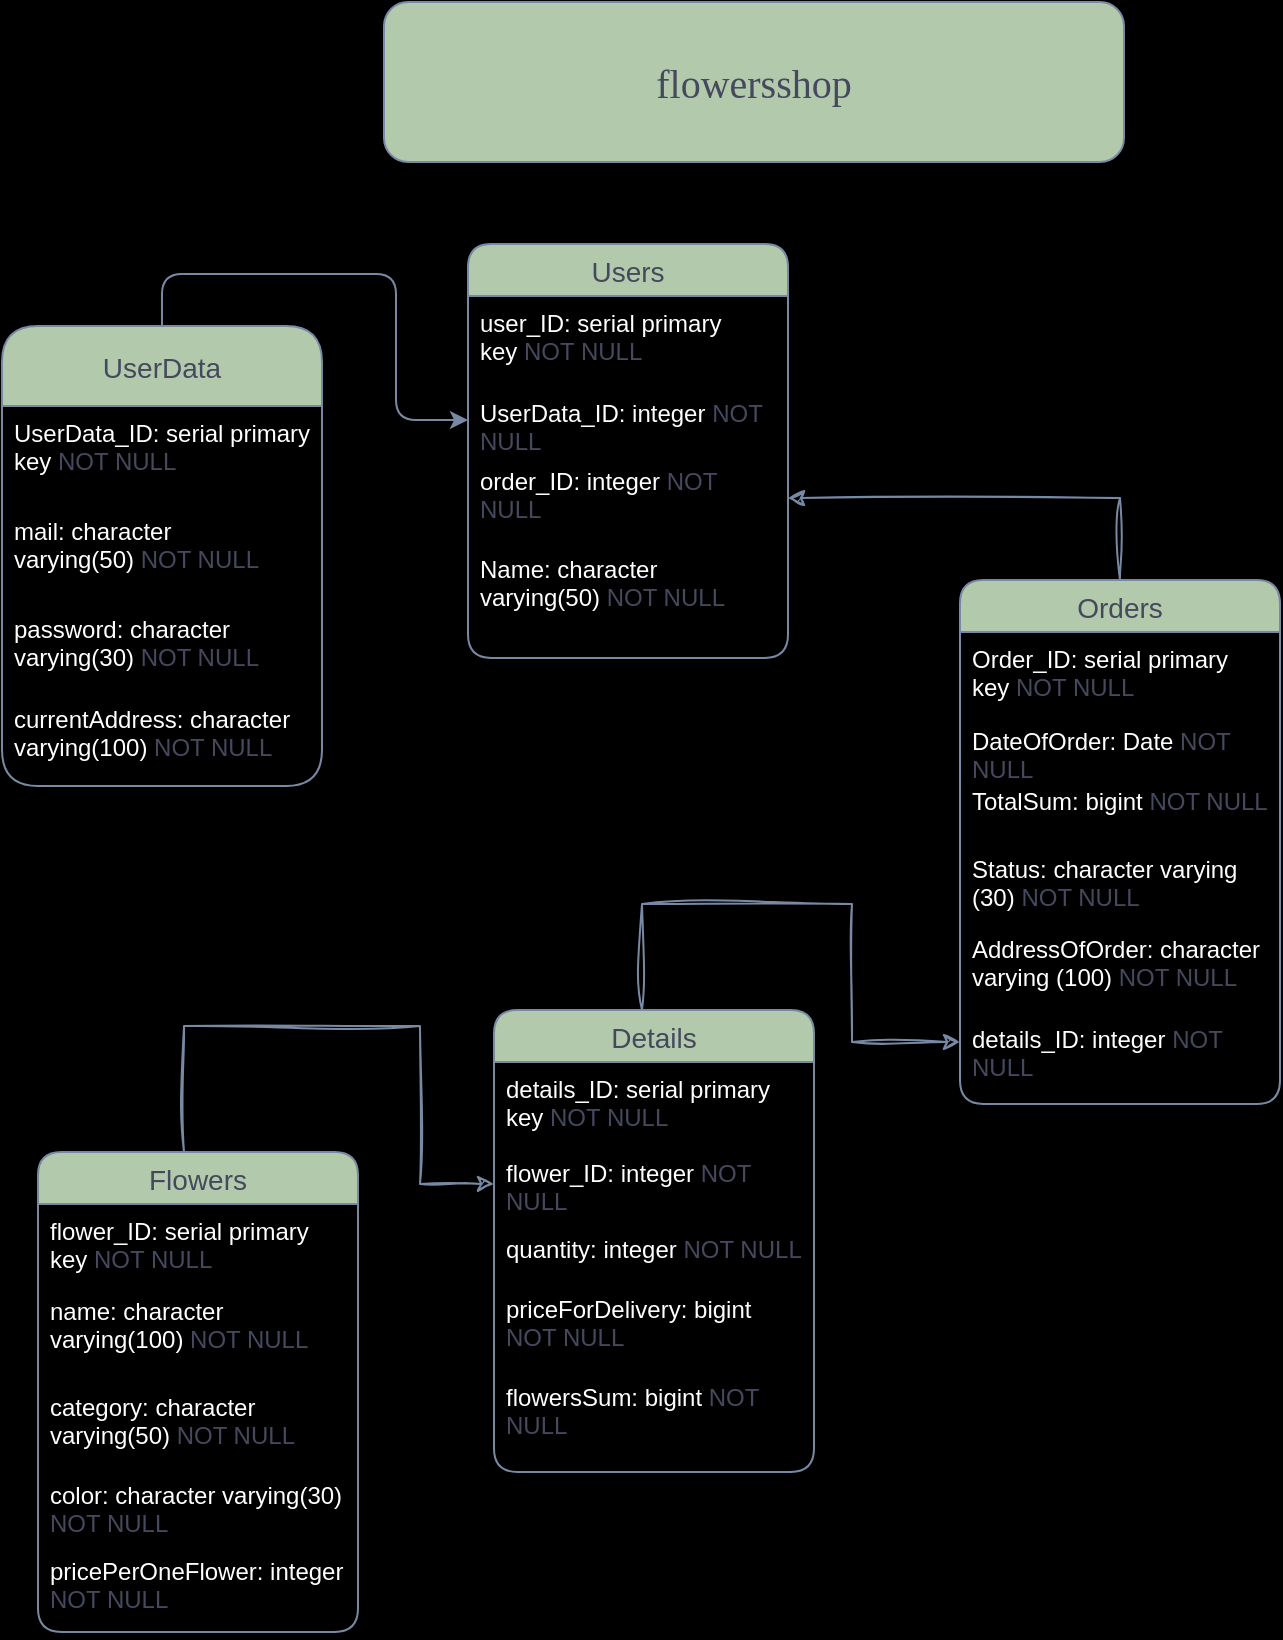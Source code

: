 <mxfile version="21.7.2" type="device">
  <diagram name="Страница — 1" id="4s7IlvpWQAUSDQYPORW6">
    <mxGraphModel dx="1778" dy="1404" grid="0" gridSize="10" guides="1" tooltips="1" connect="1" arrows="1" fold="1" page="1" pageScale="1" pageWidth="827" pageHeight="1169" background="#000000" math="0" shadow="0">
      <root>
        <mxCell id="0" />
        <mxCell id="1" parent="0" />
        <mxCell id="m3Bp69-0VZinPHN6RWEW-41" value="Users" style="swimlane;fontStyle=0;childLayout=stackLayout;horizontal=1;startSize=26;horizontalStack=0;resizeParent=1;resizeParentMax=0;resizeLast=0;collapsible=1;marginBottom=0;align=center;fontSize=14;labelBackgroundColor=none;fillColor=#B2C9AB;strokeColor=#788AA3;fontColor=#46495D;rounded=1;" vertex="1" parent="1">
          <mxGeometry x="-198" y="151" width="160" height="207" as="geometry" />
        </mxCell>
        <mxCell id="m3Bp69-0VZinPHN6RWEW-43" value="&lt;font color=&quot;#ffffff&quot;&gt;user_ID: serial primary key&amp;nbsp;&lt;/font&gt;NOT NULL" style="text;strokeColor=none;fillColor=none;spacingLeft=4;spacingRight=4;overflow=hidden;rotatable=0;points=[[0,0.5],[1,0.5]];portConstraint=eastwest;fontSize=12;whiteSpace=wrap;html=1;labelBackgroundColor=none;fontColor=#46495D;rounded=1;" vertex="1" parent="m3Bp69-0VZinPHN6RWEW-41">
          <mxGeometry y="26" width="160" height="45" as="geometry" />
        </mxCell>
        <mxCell id="m3Bp69-0VZinPHN6RWEW-44" value="&lt;font color=&quot;#ffffff&quot;&gt;UserData_ID: integer&amp;nbsp;&lt;/font&gt;NOT NULL" style="text;strokeColor=none;fillColor=none;spacingLeft=4;spacingRight=4;overflow=hidden;rotatable=0;points=[[0,0.5],[1,0.5]];portConstraint=eastwest;fontSize=12;whiteSpace=wrap;html=1;labelBackgroundColor=none;fontColor=#46495D;rounded=1;" vertex="1" parent="m3Bp69-0VZinPHN6RWEW-41">
          <mxGeometry y="71" width="160" height="34" as="geometry" />
        </mxCell>
        <mxCell id="m3Bp69-0VZinPHN6RWEW-119" value="&lt;font color=&quot;#ffffff&quot;&gt;order_ID: integer&amp;nbsp;&lt;/font&gt;NOT NULL" style="text;strokeColor=none;fillColor=none;spacingLeft=4;spacingRight=4;overflow=hidden;rotatable=0;points=[[0,0.5],[1,0.5]];portConstraint=eastwest;fontSize=12;whiteSpace=wrap;html=1;labelBackgroundColor=none;fontColor=#46495D;rounded=1;" vertex="1" parent="m3Bp69-0VZinPHN6RWEW-41">
          <mxGeometry y="105" width="160" height="44" as="geometry" />
        </mxCell>
        <mxCell id="m3Bp69-0VZinPHN6RWEW-121" value="&lt;font color=&quot;#ffffff&quot;&gt;Name: character varying(50)&amp;nbsp;&lt;/font&gt;NOT NULL&lt;font color=&quot;#ffffff&quot;&gt;&lt;br&gt;&lt;/font&gt;" style="text;strokeColor=none;fillColor=none;spacingLeft=4;spacingRight=4;overflow=hidden;rotatable=0;points=[[0,0.5],[1,0.5]];portConstraint=eastwest;fontSize=12;whiteSpace=wrap;html=1;labelBackgroundColor=none;fontColor=#46495D;rounded=1;" vertex="1" parent="m3Bp69-0VZinPHN6RWEW-41">
          <mxGeometry y="149" width="160" height="58" as="geometry" />
        </mxCell>
        <mxCell id="m3Bp69-0VZinPHN6RWEW-137" style="edgeStyle=orthogonalEdgeStyle;rounded=0;sketch=1;hachureGap=4;jiggle=2;curveFitting=1;orthogonalLoop=1;jettySize=auto;html=1;strokeColor=#788AA3;fontFamily=Architects Daughter;fontSource=https%3A%2F%2Ffonts.googleapis.com%2Fcss%3Ffamily%3DArchitects%2BDaughter;fontSize=16;fontColor=#46495D;fillColor=#B2C9AB;" edge="1" parent="1" source="m3Bp69-0VZinPHN6RWEW-48" target="m3Bp69-0VZinPHN6RWEW-119">
          <mxGeometry relative="1" as="geometry" />
        </mxCell>
        <mxCell id="m3Bp69-0VZinPHN6RWEW-48" value="Orders" style="swimlane;fontStyle=0;childLayout=stackLayout;horizontal=1;startSize=26;horizontalStack=0;resizeParent=1;resizeParentMax=0;resizeLast=0;collapsible=1;marginBottom=0;align=center;fontSize=14;labelBackgroundColor=none;fillColor=#B2C9AB;strokeColor=#788AA3;fontColor=#46495D;rounded=1;" vertex="1" parent="1">
          <mxGeometry x="48" y="319" width="160" height="262" as="geometry" />
        </mxCell>
        <mxCell id="m3Bp69-0VZinPHN6RWEW-51" value="&lt;font color=&quot;#ffffff&quot;&gt;Order_ID: serial primary key&amp;nbsp;&lt;/font&gt;NOT NULL" style="text;strokeColor=none;fillColor=none;spacingLeft=4;spacingRight=4;overflow=hidden;rotatable=0;points=[[0,0.5],[1,0.5]];portConstraint=eastwest;fontSize=12;whiteSpace=wrap;html=1;labelBackgroundColor=none;fontColor=#46495D;rounded=1;" vertex="1" parent="m3Bp69-0VZinPHN6RWEW-48">
          <mxGeometry y="26" width="160" height="41" as="geometry" />
        </mxCell>
        <mxCell id="m3Bp69-0VZinPHN6RWEW-111" value="&lt;font color=&quot;#ffffff&quot;&gt;DateOfOrder: Date&amp;nbsp;&lt;/font&gt;NOT NULL" style="text;strokeColor=none;fillColor=none;spacingLeft=4;spacingRight=4;overflow=hidden;rotatable=0;points=[[0,0.5],[1,0.5]];portConstraint=eastwest;fontSize=12;whiteSpace=wrap;html=1;labelBackgroundColor=none;fontColor=#46495D;rounded=1;" vertex="1" parent="m3Bp69-0VZinPHN6RWEW-48">
          <mxGeometry y="67" width="160" height="30" as="geometry" />
        </mxCell>
        <mxCell id="m3Bp69-0VZinPHN6RWEW-112" value="&lt;font color=&quot;#ffffff&quot;&gt;TotalSum: bigint&amp;nbsp;&lt;/font&gt;NOT NULL" style="text;strokeColor=none;fillColor=none;spacingLeft=4;spacingRight=4;overflow=hidden;rotatable=0;points=[[0,0.5],[1,0.5]];portConstraint=eastwest;fontSize=12;whiteSpace=wrap;html=1;labelBackgroundColor=none;fontColor=#46495D;rounded=1;" vertex="1" parent="m3Bp69-0VZinPHN6RWEW-48">
          <mxGeometry y="97" width="160" height="34" as="geometry" />
        </mxCell>
        <mxCell id="m3Bp69-0VZinPHN6RWEW-113" value="Status: character varying (30)&amp;nbsp;&lt;font color=&quot;#46495d&quot;&gt;NOT NULL&lt;/font&gt;" style="text;strokeColor=none;fillColor=none;spacingLeft=4;spacingRight=4;overflow=hidden;rotatable=0;points=[[0,0.5],[1,0.5]];portConstraint=eastwest;fontSize=12;whiteSpace=wrap;html=1;labelBackgroundColor=none;fontColor=#FFFFFF;rounded=1;" vertex="1" parent="m3Bp69-0VZinPHN6RWEW-48">
          <mxGeometry y="131" width="160" height="40" as="geometry" />
        </mxCell>
        <mxCell id="m3Bp69-0VZinPHN6RWEW-117" value="&lt;font color=&quot;#ffffff&quot;&gt;AddressOfOrder: character varying (100) &lt;/font&gt;NOT NULL" style="text;strokeColor=none;fillColor=none;spacingLeft=4;spacingRight=4;overflow=hidden;rotatable=0;points=[[0,0.5],[1,0.5]];portConstraint=eastwest;fontSize=12;whiteSpace=wrap;html=1;labelBackgroundColor=none;fontColor=#46495D;rounded=1;" vertex="1" parent="m3Bp69-0VZinPHN6RWEW-48">
          <mxGeometry y="171" width="160" height="45" as="geometry" />
        </mxCell>
        <mxCell id="m3Bp69-0VZinPHN6RWEW-127" value="&lt;font color=&quot;#ffffff&quot;&gt;details_ID: integer&lt;/font&gt; NOT NULL" style="text;strokeColor=none;fillColor=none;spacingLeft=4;spacingRight=4;overflow=hidden;rotatable=0;points=[[0,0.5],[1,0.5]];portConstraint=eastwest;fontSize=12;whiteSpace=wrap;html=1;labelBackgroundColor=none;fontColor=#46495D;rounded=1;" vertex="1" parent="m3Bp69-0VZinPHN6RWEW-48">
          <mxGeometry y="216" width="160" height="46" as="geometry" />
        </mxCell>
        <mxCell id="m3Bp69-0VZinPHN6RWEW-141" style="edgeStyle=orthogonalEdgeStyle;rounded=0;sketch=1;hachureGap=4;jiggle=2;curveFitting=1;orthogonalLoop=1;jettySize=auto;html=1;strokeColor=#788AA3;fontFamily=Architects Daughter;fontSource=https%3A%2F%2Ffonts.googleapis.com%2Fcss%3Ffamily%3DArchitects%2BDaughter;fontSize=16;fontColor=#46495D;fillColor=#B2C9AB;" edge="1" parent="1" source="m3Bp69-0VZinPHN6RWEW-54" target="m3Bp69-0VZinPHN6RWEW-129">
          <mxGeometry relative="1" as="geometry">
            <Array as="points">
              <mxPoint x="-340" y="542" />
              <mxPoint x="-222" y="542" />
              <mxPoint x="-222" y="621" />
            </Array>
          </mxGeometry>
        </mxCell>
        <mxCell id="m3Bp69-0VZinPHN6RWEW-54" value="Flowers" style="swimlane;fontStyle=0;childLayout=stackLayout;horizontal=1;startSize=26;horizontalStack=0;resizeParent=1;resizeParentMax=0;resizeLast=0;collapsible=1;marginBottom=0;align=center;fontSize=14;labelBackgroundColor=none;fillColor=#B2C9AB;strokeColor=#788AA3;fontColor=#46495D;rounded=1;" vertex="1" parent="1">
          <mxGeometry x="-413" y="605" width="160" height="240" as="geometry" />
        </mxCell>
        <mxCell id="m3Bp69-0VZinPHN6RWEW-57" value="flower_ID: serial primary key &lt;font color=&quot;#46495d&quot;&gt;NOT NULL&lt;/font&gt;" style="text;strokeColor=none;fillColor=none;spacingLeft=4;spacingRight=4;overflow=hidden;rotatable=0;points=[[0,0.5],[1,0.5]];portConstraint=eastwest;fontSize=12;whiteSpace=wrap;html=1;labelBackgroundColor=none;fontColor=#FFFFFF;rounded=1;" vertex="1" parent="m3Bp69-0VZinPHN6RWEW-54">
          <mxGeometry y="26" width="160" height="40" as="geometry" />
        </mxCell>
        <mxCell id="m3Bp69-0VZinPHN6RWEW-133" value="name: character varying(100) &lt;font color=&quot;#46495d&quot;&gt;NOT NULL&lt;/font&gt;" style="text;strokeColor=none;fillColor=none;spacingLeft=4;spacingRight=4;overflow=hidden;rotatable=0;points=[[0,0.5],[1,0.5]];portConstraint=eastwest;fontSize=12;whiteSpace=wrap;html=1;labelBackgroundColor=none;fontColor=#FFFFFF;rounded=1;" vertex="1" parent="m3Bp69-0VZinPHN6RWEW-54">
          <mxGeometry y="66" width="160" height="48" as="geometry" />
        </mxCell>
        <mxCell id="m3Bp69-0VZinPHN6RWEW-55" value="category: character varying(50) &lt;font color=&quot;#46495d&quot;&gt;NOT NULL&lt;/font&gt;" style="text;strokeColor=none;fillColor=none;spacingLeft=4;spacingRight=4;overflow=hidden;rotatable=0;points=[[0,0.5],[1,0.5]];portConstraint=eastwest;fontSize=12;whiteSpace=wrap;html=1;labelBackgroundColor=none;fontColor=#FFFFFF;rounded=1;" vertex="1" parent="m3Bp69-0VZinPHN6RWEW-54">
          <mxGeometry y="114" width="160" height="44" as="geometry" />
        </mxCell>
        <mxCell id="m3Bp69-0VZinPHN6RWEW-106" value="&lt;font color=&quot;#ffffff&quot;&gt;color: character varying(30) &lt;/font&gt;NOT NULL" style="text;strokeColor=none;fillColor=none;spacingLeft=4;spacingRight=4;overflow=hidden;rotatable=0;points=[[0,0.5],[1,0.5]];portConstraint=eastwest;fontSize=12;whiteSpace=wrap;html=1;labelBackgroundColor=none;fontColor=#46495D;rounded=1;" vertex="1" parent="m3Bp69-0VZinPHN6RWEW-54">
          <mxGeometry y="158" width="160" height="38" as="geometry" />
        </mxCell>
        <mxCell id="m3Bp69-0VZinPHN6RWEW-56" value="&lt;font color=&quot;#ffffff&quot;&gt;pricePerOneFlower: integer &lt;/font&gt;NOT NULL" style="text;strokeColor=none;fillColor=none;spacingLeft=4;spacingRight=4;overflow=hidden;rotatable=0;points=[[0,0.5],[1,0.5]];portConstraint=eastwest;fontSize=12;whiteSpace=wrap;html=1;labelBackgroundColor=none;fontColor=#46495D;rounded=1;" vertex="1" parent="m3Bp69-0VZinPHN6RWEW-54">
          <mxGeometry y="196" width="160" height="44" as="geometry" />
        </mxCell>
        <mxCell id="m3Bp69-0VZinPHN6RWEW-138" style="edgeStyle=orthogonalEdgeStyle;rounded=0;sketch=1;hachureGap=4;jiggle=2;curveFitting=1;orthogonalLoop=1;jettySize=auto;html=1;strokeColor=#788AA3;fontFamily=Architects Daughter;fontSource=https%3A%2F%2Ffonts.googleapis.com%2Fcss%3Ffamily%3DArchitects%2BDaughter;fontSize=16;fontColor=#46495D;fillColor=#B2C9AB;" edge="1" parent="1" source="m3Bp69-0VZinPHN6RWEW-74" target="m3Bp69-0VZinPHN6RWEW-127">
          <mxGeometry relative="1" as="geometry">
            <Array as="points">
              <mxPoint x="-111" y="481" />
              <mxPoint x="-6" y="481" />
              <mxPoint x="-6" y="550" />
            </Array>
          </mxGeometry>
        </mxCell>
        <mxCell id="m3Bp69-0VZinPHN6RWEW-74" value="Details" style="swimlane;fontStyle=0;childLayout=stackLayout;horizontal=1;startSize=26;horizontalStack=0;resizeParent=1;resizeParentMax=0;resizeLast=0;collapsible=1;marginBottom=0;align=center;fontSize=14;labelBackgroundColor=none;fillColor=#B2C9AB;strokeColor=#788AA3;fontColor=#46495D;rounded=1;" vertex="1" parent="1">
          <mxGeometry x="-185" y="534" width="160" height="231" as="geometry" />
        </mxCell>
        <mxCell id="m3Bp69-0VZinPHN6RWEW-107" value="&lt;font color=&quot;#ffffff&quot;&gt;details_ID: serial primary key &lt;/font&gt;NOT NULL" style="text;strokeColor=none;fillColor=none;spacingLeft=4;spacingRight=4;overflow=hidden;rotatable=0;points=[[0,0.5],[1,0.5]];portConstraint=eastwest;fontSize=12;whiteSpace=wrap;html=1;labelBackgroundColor=none;fontColor=#46495D;rounded=1;" vertex="1" parent="m3Bp69-0VZinPHN6RWEW-74">
          <mxGeometry y="26" width="160" height="42" as="geometry" />
        </mxCell>
        <mxCell id="m3Bp69-0VZinPHN6RWEW-129" value="&lt;font color=&quot;#ffffff&quot;&gt;flower_ID: integer &lt;/font&gt;NOT NULL" style="text;strokeColor=none;fillColor=none;spacingLeft=4;spacingRight=4;overflow=hidden;rotatable=0;points=[[0,0.5],[1,0.5]];portConstraint=eastwest;fontSize=12;whiteSpace=wrap;html=1;labelBackgroundColor=none;fontColor=#46495D;rounded=1;" vertex="1" parent="m3Bp69-0VZinPHN6RWEW-74">
          <mxGeometry y="68" width="160" height="38" as="geometry" />
        </mxCell>
        <mxCell id="m3Bp69-0VZinPHN6RWEW-114" value="&lt;font color=&quot;#ffffff&quot;&gt;quantity: integer &lt;/font&gt;NOT NULL" style="text;strokeColor=none;fillColor=none;spacingLeft=4;spacingRight=4;overflow=hidden;rotatable=0;points=[[0,0.5],[1,0.5]];portConstraint=eastwest;fontSize=12;whiteSpace=wrap;html=1;labelBackgroundColor=none;fontColor=#46495D;rounded=1;" vertex="1" parent="m3Bp69-0VZinPHN6RWEW-74">
          <mxGeometry y="106" width="160" height="30" as="geometry" />
        </mxCell>
        <mxCell id="m3Bp69-0VZinPHN6RWEW-116" value="&lt;font color=&quot;#ffffff&quot;&gt;priceForDelivery: bigint &lt;/font&gt;NOT NULL" style="text;strokeColor=none;fillColor=none;spacingLeft=4;spacingRight=4;overflow=hidden;rotatable=0;points=[[0,0.5],[1,0.5]];portConstraint=eastwest;fontSize=12;whiteSpace=wrap;html=1;labelBackgroundColor=none;fontColor=#46495D;rounded=1;" vertex="1" parent="m3Bp69-0VZinPHN6RWEW-74">
          <mxGeometry y="136" width="160" height="44" as="geometry" />
        </mxCell>
        <mxCell id="m3Bp69-0VZinPHN6RWEW-118" value="&lt;font color=&quot;#ffffff&quot;&gt;flowersSum: bigint&amp;nbsp;&lt;/font&gt;NOT NULL" style="text;strokeColor=none;fillColor=none;spacingLeft=4;spacingRight=4;overflow=hidden;rotatable=0;points=[[0,0.5],[1,0.5]];portConstraint=eastwest;fontSize=12;whiteSpace=wrap;html=1;labelBackgroundColor=none;fontColor=#46495D;rounded=1;" vertex="1" parent="m3Bp69-0VZinPHN6RWEW-74">
          <mxGeometry y="180" width="160" height="51" as="geometry" />
        </mxCell>
        <mxCell id="m3Bp69-0VZinPHN6RWEW-98" style="edgeStyle=orthogonalEdgeStyle;rounded=1;orthogonalLoop=1;jettySize=auto;html=1;labelBackgroundColor=none;strokeColor=#788AA3;fontColor=default;" edge="1" parent="1" source="m3Bp69-0VZinPHN6RWEW-94" target="m3Bp69-0VZinPHN6RWEW-44">
          <mxGeometry relative="1" as="geometry">
            <Array as="points">
              <mxPoint x="-351" y="166" />
              <mxPoint x="-234" y="166" />
              <mxPoint x="-234" y="239" />
            </Array>
          </mxGeometry>
        </mxCell>
        <mxCell id="m3Bp69-0VZinPHN6RWEW-94" value="UserData" style="swimlane;fontStyle=0;childLayout=stackLayout;horizontal=1;startSize=40;horizontalStack=0;resizeParent=1;resizeParentMax=0;resizeLast=0;collapsible=1;marginBottom=0;align=center;fontSize=14;labelBackgroundColor=none;fillColor=#B2C9AB;strokeColor=#788AA3;fontColor=#46495D;rounded=1;" vertex="1" parent="1">
          <mxGeometry x="-431" y="192" width="160" height="230" as="geometry" />
        </mxCell>
        <mxCell id="m3Bp69-0VZinPHN6RWEW-122" value="&lt;font color=&quot;#ffffff&quot;&gt;UserData_ID: serial primary key&amp;nbsp;&lt;/font&gt;NOT NULL" style="text;strokeColor=none;fillColor=none;spacingLeft=4;spacingRight=4;overflow=hidden;rotatable=0;points=[[0,0.5],[1,0.5]];portConstraint=eastwest;fontSize=12;whiteSpace=wrap;html=1;labelBackgroundColor=none;fontColor=#46495D;rounded=1;" vertex="1" parent="m3Bp69-0VZinPHN6RWEW-94">
          <mxGeometry y="40" width="160" height="49" as="geometry" />
        </mxCell>
        <mxCell id="m3Bp69-0VZinPHN6RWEW-96" value="&lt;font color=&quot;#ffffff&quot;&gt;mail: character varying(50)&amp;nbsp;&lt;/font&gt;NOT NULL" style="text;strokeColor=none;fillColor=none;spacingLeft=4;spacingRight=4;overflow=hidden;rotatable=0;points=[[0,0.5],[1,0.5]];portConstraint=eastwest;fontSize=12;whiteSpace=wrap;html=1;labelBackgroundColor=none;fontColor=#46495D;rounded=1;" vertex="1" parent="m3Bp69-0VZinPHN6RWEW-94">
          <mxGeometry y="89" width="160" height="49" as="geometry" />
        </mxCell>
        <mxCell id="m3Bp69-0VZinPHN6RWEW-97" value="&lt;font color=&quot;#ffffff&quot;&gt;password: character varying(30)&amp;nbsp;&lt;/font&gt;NOT NULL" style="text;strokeColor=none;fillColor=none;spacingLeft=4;spacingRight=4;overflow=hidden;rotatable=0;points=[[0,0.5],[1,0.5]];portConstraint=eastwest;fontSize=12;whiteSpace=wrap;html=1;labelBackgroundColor=none;fontColor=#46495D;rounded=1;" vertex="1" parent="m3Bp69-0VZinPHN6RWEW-94">
          <mxGeometry y="138" width="160" height="45" as="geometry" />
        </mxCell>
        <mxCell id="m3Bp69-0VZinPHN6RWEW-120" value="&lt;font color=&quot;#ffffff&quot;&gt;currentAddress: character varying(100)&amp;nbsp;&lt;/font&gt;NOT NULL" style="text;strokeColor=none;fillColor=none;spacingLeft=4;spacingRight=4;overflow=hidden;rotatable=0;points=[[0,0.5],[1,0.5]];portConstraint=eastwest;fontSize=12;whiteSpace=wrap;html=1;labelBackgroundColor=none;fontColor=#46495D;rounded=1;" vertex="1" parent="m3Bp69-0VZinPHN6RWEW-94">
          <mxGeometry y="183" width="160" height="47" as="geometry" />
        </mxCell>
        <mxCell id="m3Bp69-0VZinPHN6RWEW-100" value="&lt;font face=&quot;Lucida Console&quot; style=&quot;font-size: 20px;&quot;&gt;flowersshop&lt;/font&gt;" style="text;html=1;strokeColor=#788AA3;fillColor=#B2C9AB;align=center;verticalAlign=middle;whiteSpace=wrap;rounded=1;labelBackgroundColor=none;fontColor=#46495D;" vertex="1" parent="1">
          <mxGeometry x="-240" y="30" width="370" height="80" as="geometry" />
        </mxCell>
      </root>
    </mxGraphModel>
  </diagram>
</mxfile>
